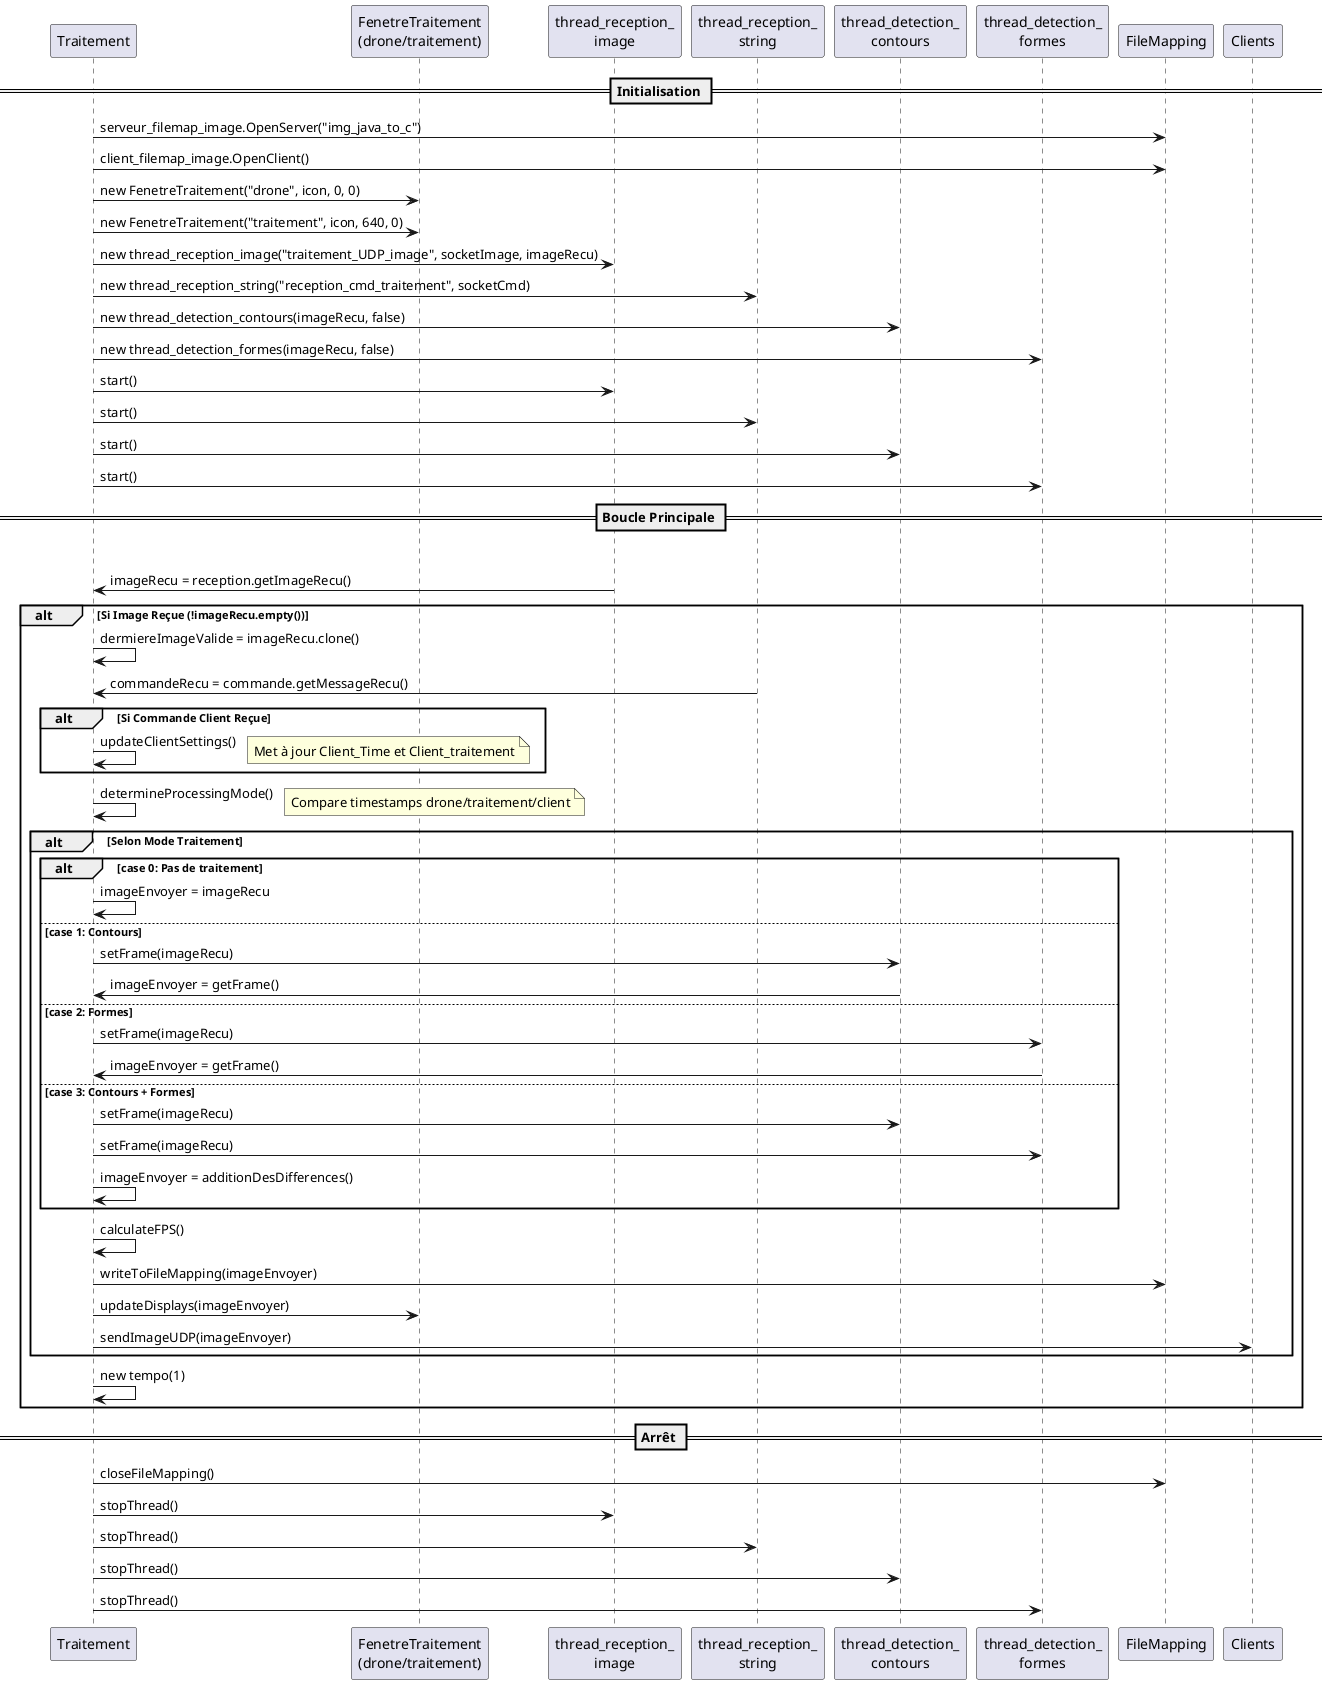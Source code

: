 @startuml traitement_sequence_detailed
participant "Traitement" as T
participant "FenetreTraitement\n(drone/traitement)" as GUI
participant "thread_reception_\nimage" as TRI
participant "thread_reception_\nstring" as TRS 
participant "thread_detection_\ncontours" as TDC
participant "thread_detection_\nformes" as TDF
participant "FileMapping" as FM
participant "Clients" as C

== Initialisation ==
T -> FM: serveur_filemap_image.OpenServer("img_java_to_c")
T -> FM: client_filemap_image.OpenClient()

T -> GUI: new FenetreTraitement("drone", icon, 0, 0)
T -> GUI: new FenetreTraitement("traitement", icon, 640, 0)

T -> TRI: new thread_reception_image("traitement_UDP_image", socketImage, imageRecu)
T -> TRS: new thread_reception_string("reception_cmd_traitement", socketCmd)
T -> TDC: new thread_detection_contours(imageRecu, false)
T -> TDF: new thread_detection_formes(imageRecu, false)

T -> TRI: start()
T -> TRS: start()
T -> TDC: start()
T -> TDF: start()

== Boucle Principale ==
loop mainLoop()
    TRI -> T: imageRecu = reception.getImageRecu()
    
    alt Si Image Reçue (!imageRecu.empty())
        T -> T: dermiereImageValide = imageRecu.clone()
        
        TRS -> T: commandeRecu = commande.getMessageRecu()
        alt Si Commande Client Reçue
            T -> T: updateClientSettings()
            note right: Met à jour Client_Time et Client_traitement
        end
        
        T -> T: determineProcessingMode()
        note right: Compare timestamps drone/traitement/client
        
        alt Selon Mode Traitement
            alt case 0: Pas de traitement
                T -> T: imageEnvoyer = imageRecu
            else case 1: Contours
                T -> TDC: setFrame(imageRecu)
                TDC -> T: imageEnvoyer = getFrame()
            else case 2: Formes
                T -> TDF: setFrame(imageRecu)
                TDF -> T: imageEnvoyer = getFrame()
            else case 3: Contours + Formes
                T -> TDC: setFrame(imageRecu)
                T -> TDF: setFrame(imageRecu)
                T -> T: imageEnvoyer = additionDesDifferences()
        end
        
        T -> T: calculateFPS()
        
        T -> FM: writeToFileMapping(imageEnvoyer)
        T -> GUI: updateDisplays(imageEnvoyer)
        T -> C: sendImageUDP(imageEnvoyer)
    end
    
    T -> T: new tempo(1)
end

== Arrêt ==
T -> FM: closeFileMapping()
T -> TRI: stopThread()
T -> TRS: stopThread()
T -> TDC: stopThread()
T -> TDF: stopThread()

@enduml